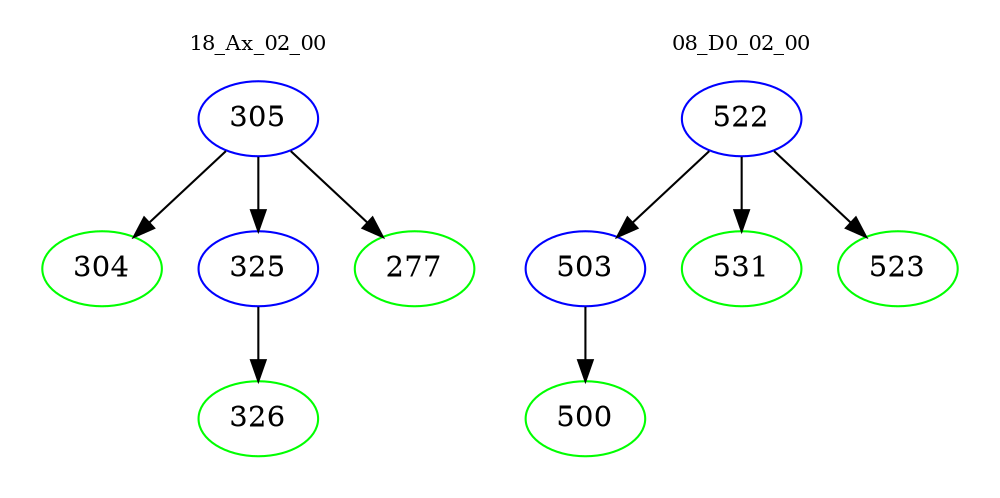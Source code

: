 digraph{
subgraph cluster_0 {
color = white
label = "18_Ax_02_00";
fontsize=10;
T0_305 [label="305", color="blue"]
T0_305 -> T0_304 [color="black"]
T0_304 [label="304", color="green"]
T0_305 -> T0_325 [color="black"]
T0_325 [label="325", color="blue"]
T0_325 -> T0_326 [color="black"]
T0_326 [label="326", color="green"]
T0_305 -> T0_277 [color="black"]
T0_277 [label="277", color="green"]
}
subgraph cluster_1 {
color = white
label = "08_D0_02_00";
fontsize=10;
T1_522 [label="522", color="blue"]
T1_522 -> T1_503 [color="black"]
T1_503 [label="503", color="blue"]
T1_503 -> T1_500 [color="black"]
T1_500 [label="500", color="green"]
T1_522 -> T1_531 [color="black"]
T1_531 [label="531", color="green"]
T1_522 -> T1_523 [color="black"]
T1_523 [label="523", color="green"]
}
}
